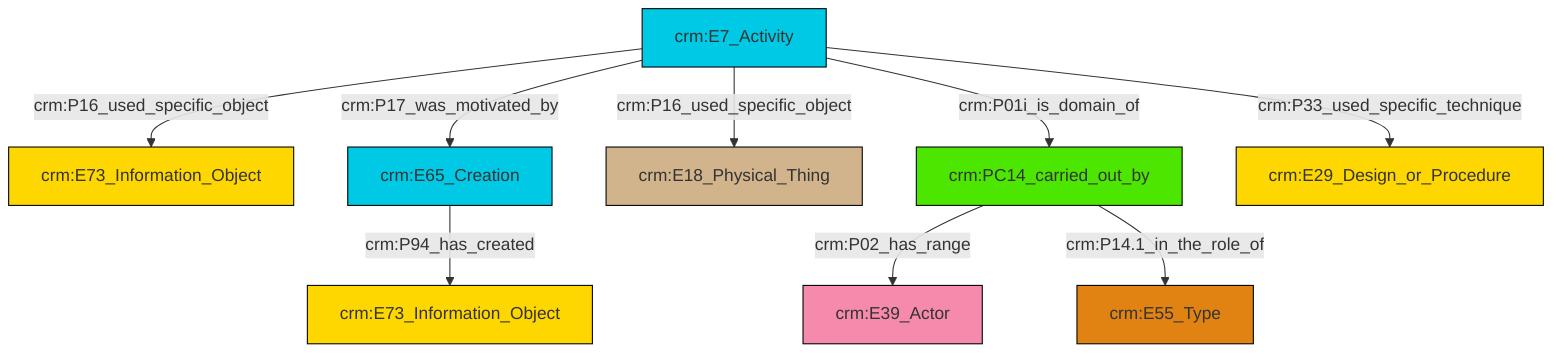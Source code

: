 graph TD
classDef Literal fill:#f2f2f2,stroke:#000000;
classDef CRM_Entity fill:#FFFFFF,stroke:#000000;
classDef Temporal_Entity fill:#00C9E6, stroke:#000000;
classDef Type fill:#E18312, stroke:#000000;
classDef Time-Span fill:#2C9C91, stroke:#000000;
classDef Appellation fill:#FFEB7F, stroke:#000000;
classDef Place fill:#008836, stroke:#000000;
classDef Persistent_Item fill:#B266B2, stroke:#000000;
classDef Conceptual_Object fill:#FFD700, stroke:#000000;
classDef Physical_Thing fill:#D2B48C, stroke:#000000;
classDef Actor fill:#f58aad, stroke:#000000;
classDef PC_Classes fill:#4ce600, stroke:#000000;
classDef Multi fill:#cccccc,stroke:#000000;

4["crm:PC14_carried_out_by"]:::PC_Classes -->|crm:P02_has_range| 12["crm:E39_Actor"]:::Actor
10["crm:E65_Creation"]:::Temporal_Entity -->|crm:P94_has_created| 0["crm:E73_Information_Object"]:::Conceptual_Object
8["crm:E7_Activity"]:::Temporal_Entity -->|crm:P16_used_specific_object| 6["crm:E18_Physical_Thing"]:::Physical_Thing
8["crm:E7_Activity"]:::Temporal_Entity -->|crm:P17_was_motivated_by| 10["crm:E65_Creation"]:::Temporal_Entity
4["crm:PC14_carried_out_by"]:::PC_Classes -->|crm:P14.1_in_the_role_of| 13["crm:E55_Type"]:::Type
8["crm:E7_Activity"]:::Temporal_Entity -->|crm:P16_used_specific_object| 2["crm:E73_Information_Object"]:::Conceptual_Object
8["crm:E7_Activity"]:::Temporal_Entity -->|crm:P01i_is_domain_of| 4["crm:PC14_carried_out_by"]:::PC_Classes
8["crm:E7_Activity"]:::Temporal_Entity -->|crm:P33_used_specific_technique| 15["crm:E29_Design_or_Procedure"]:::Conceptual_Object